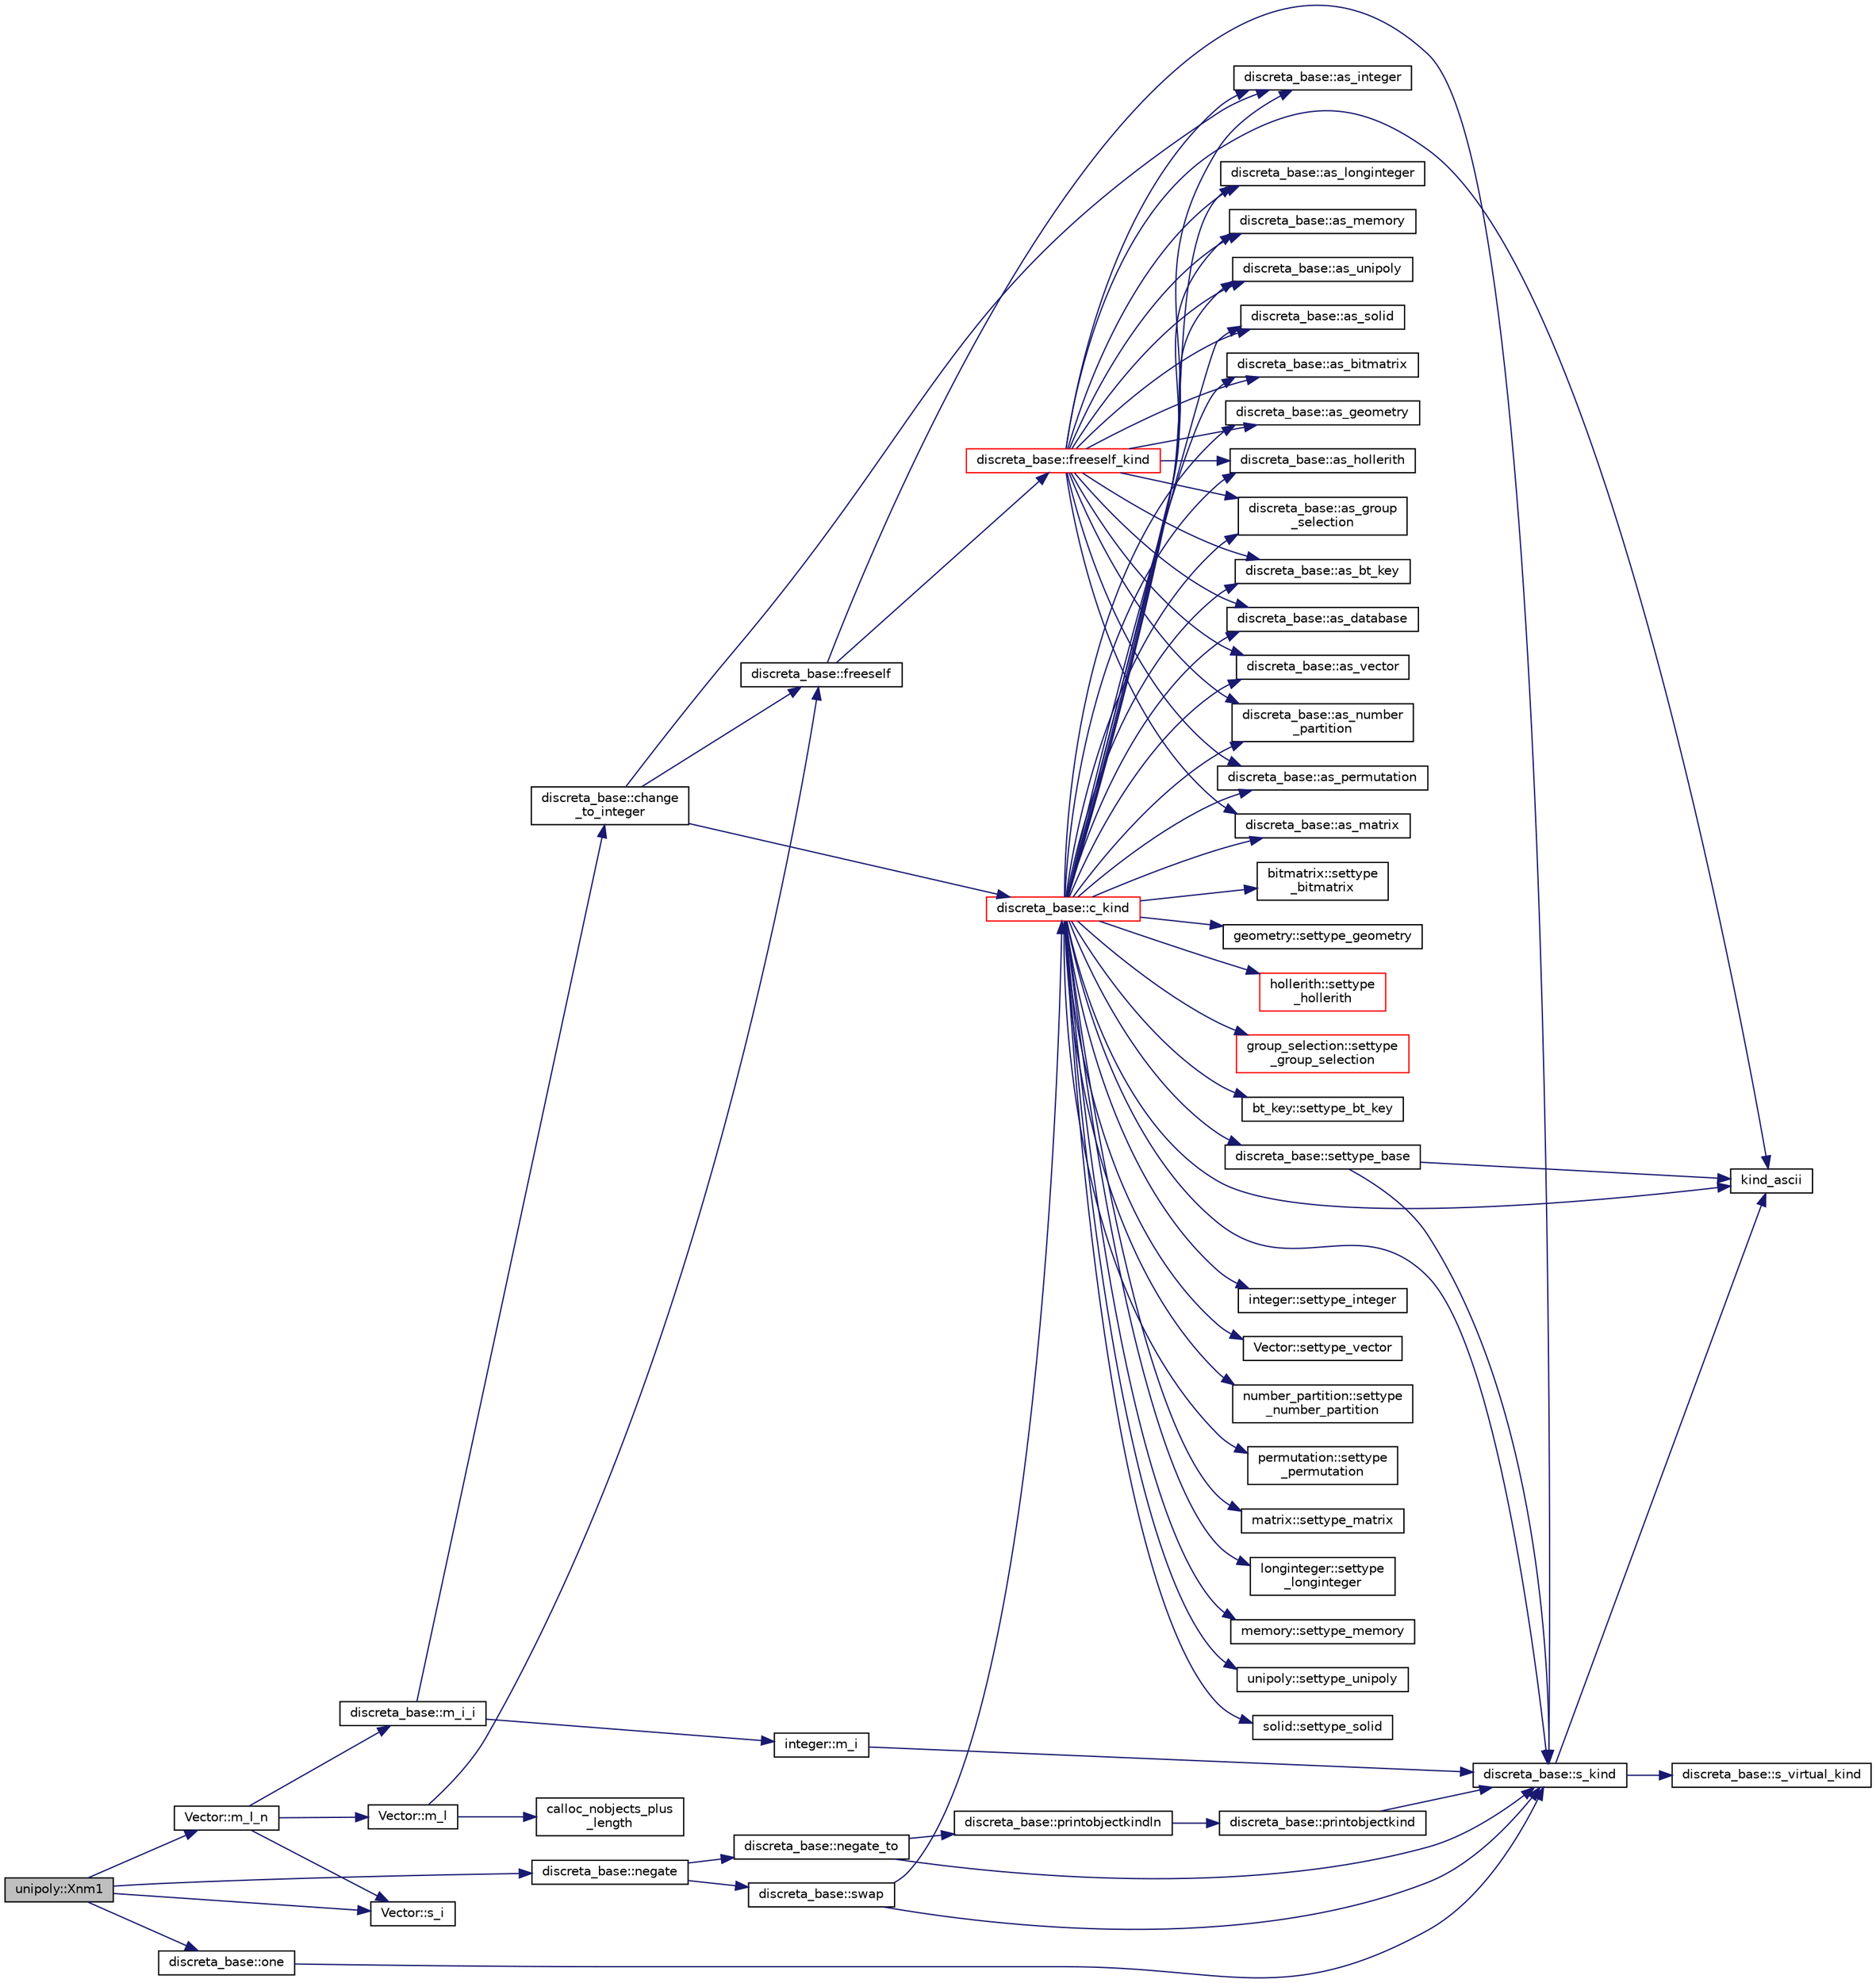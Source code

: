 digraph "unipoly::Xnm1"
{
  edge [fontname="Helvetica",fontsize="10",labelfontname="Helvetica",labelfontsize="10"];
  node [fontname="Helvetica",fontsize="10",shape=record];
  rankdir="LR";
  Node2858 [label="unipoly::Xnm1",height=0.2,width=0.4,color="black", fillcolor="grey75", style="filled", fontcolor="black"];
  Node2858 -> Node2859 [color="midnightblue",fontsize="10",style="solid",fontname="Helvetica"];
  Node2859 [label="Vector::m_l_n",height=0.2,width=0.4,color="black", fillcolor="white", style="filled",URL="$d5/db2/class_vector.html#a5c7c126e6266ecdc832c5ce5bc1cca2f"];
  Node2859 -> Node2860 [color="midnightblue",fontsize="10",style="solid",fontname="Helvetica"];
  Node2860 [label="Vector::m_l",height=0.2,width=0.4,color="black", fillcolor="white", style="filled",URL="$d5/db2/class_vector.html#a00f5520c2a6b4f5282a1a8bcf8ea74eb"];
  Node2860 -> Node2861 [color="midnightblue",fontsize="10",style="solid",fontname="Helvetica"];
  Node2861 [label="discreta_base::freeself",height=0.2,width=0.4,color="black", fillcolor="white", style="filled",URL="$d7/d71/classdiscreta__base.html#a9a3c9501a562293b5667c11b9174d6e5"];
  Node2861 -> Node2862 [color="midnightblue",fontsize="10",style="solid",fontname="Helvetica"];
  Node2862 [label="discreta_base::freeself_kind",height=0.2,width=0.4,color="red", fillcolor="white", style="filled",URL="$d7/d71/classdiscreta__base.html#a63a23ada2165b3838fab719ed458cec8"];
  Node2862 -> Node2870 [color="midnightblue",fontsize="10",style="solid",fontname="Helvetica"];
  Node2870 [label="discreta_base::as_integer",height=0.2,width=0.4,color="black", fillcolor="white", style="filled",URL="$d7/d71/classdiscreta__base.html#a00d7691eaf874fd283d942692fe8dd26"];
  Node2862 -> Node2872 [color="midnightblue",fontsize="10",style="solid",fontname="Helvetica"];
  Node2872 [label="discreta_base::as_vector",height=0.2,width=0.4,color="black", fillcolor="white", style="filled",URL="$d7/d71/classdiscreta__base.html#a7bdd6cae39c380b128ee9e17e42cf020"];
  Node2862 -> Node2875 [color="midnightblue",fontsize="10",style="solid",fontname="Helvetica"];
  Node2875 [label="discreta_base::as_number\l_partition",height=0.2,width=0.4,color="black", fillcolor="white", style="filled",URL="$d7/d71/classdiscreta__base.html#a307aa09de0e925d46697707968ffab00"];
  Node2862 -> Node2877 [color="midnightblue",fontsize="10",style="solid",fontname="Helvetica"];
  Node2877 [label="discreta_base::as_permutation",height=0.2,width=0.4,color="black", fillcolor="white", style="filled",URL="$d7/d71/classdiscreta__base.html#aa4e72f36a82984239b12ae831e131098"];
  Node2862 -> Node2879 [color="midnightblue",fontsize="10",style="solid",fontname="Helvetica"];
  Node2879 [label="discreta_base::as_matrix",height=0.2,width=0.4,color="black", fillcolor="white", style="filled",URL="$d7/d71/classdiscreta__base.html#ae4d7f56d917a4707b838fbffde6467ff"];
  Node2862 -> Node2882 [color="midnightblue",fontsize="10",style="solid",fontname="Helvetica"];
  Node2882 [label="discreta_base::as_longinteger",height=0.2,width=0.4,color="black", fillcolor="white", style="filled",URL="$d7/d71/classdiscreta__base.html#a20a094639eb711b10c8694c51937f7cd"];
  Node2862 -> Node2885 [color="midnightblue",fontsize="10",style="solid",fontname="Helvetica"];
  Node2885 [label="discreta_base::as_memory",height=0.2,width=0.4,color="black", fillcolor="white", style="filled",URL="$d7/d71/classdiscreta__base.html#ad94b2d7dce0cd4fa22db57f6e79c4bd2"];
  Node2862 -> Node2887 [color="midnightblue",fontsize="10",style="solid",fontname="Helvetica"];
  Node2887 [label="discreta_base::as_unipoly",height=0.2,width=0.4,color="black", fillcolor="white", style="filled",URL="$d7/d71/classdiscreta__base.html#ad50d8027f039fe5c2478cddb243adc9d"];
  Node2862 -> Node2889 [color="midnightblue",fontsize="10",style="solid",fontname="Helvetica"];
  Node2889 [label="discreta_base::as_solid",height=0.2,width=0.4,color="black", fillcolor="white", style="filled",URL="$d7/d71/classdiscreta__base.html#a1fc5f2b85ec97ab0a69dd64903c970a5"];
  Node2862 -> Node2891 [color="midnightblue",fontsize="10",style="solid",fontname="Helvetica"];
  Node2891 [label="discreta_base::as_bitmatrix",height=0.2,width=0.4,color="black", fillcolor="white", style="filled",URL="$d7/d71/classdiscreta__base.html#a071ad54ea8ef6c9d1d15f532e5a76df6"];
  Node2862 -> Node2893 [color="midnightblue",fontsize="10",style="solid",fontname="Helvetica"];
  Node2893 [label="discreta_base::as_geometry",height=0.2,width=0.4,color="black", fillcolor="white", style="filled",URL="$d7/d71/classdiscreta__base.html#a38fc7b4cdd830703e9d87354b79bc5c8"];
  Node2862 -> Node2895 [color="midnightblue",fontsize="10",style="solid",fontname="Helvetica"];
  Node2895 [label="discreta_base::as_hollerith",height=0.2,width=0.4,color="black", fillcolor="white", style="filled",URL="$d7/d71/classdiscreta__base.html#a3e66f82711f314710107e2f29e589690"];
  Node2862 -> Node2897 [color="midnightblue",fontsize="10",style="solid",fontname="Helvetica"];
  Node2897 [label="discreta_base::as_group\l_selection",height=0.2,width=0.4,color="black", fillcolor="white", style="filled",URL="$d7/d71/classdiscreta__base.html#aae1bac4883c567718bef9fb610abbdc8"];
  Node2862 -> Node2899 [color="midnightblue",fontsize="10",style="solid",fontname="Helvetica"];
  Node2899 [label="discreta_base::as_bt_key",height=0.2,width=0.4,color="black", fillcolor="white", style="filled",URL="$d7/d71/classdiscreta__base.html#a2734c6e08dca17cf6588bd5064ec1b9f"];
  Node2862 -> Node2901 [color="midnightblue",fontsize="10",style="solid",fontname="Helvetica"];
  Node2901 [label="discreta_base::as_database",height=0.2,width=0.4,color="black", fillcolor="white", style="filled",URL="$d7/d71/classdiscreta__base.html#ab055d39d58210a2b03ba3d33703b09a9"];
  Node2862 -> Node2866 [color="midnightblue",fontsize="10",style="solid",fontname="Helvetica"];
  Node2866 [label="kind_ascii",height=0.2,width=0.4,color="black", fillcolor="white", style="filled",URL="$d9/d60/discreta_8h.html#ad0ce825a9f29bc6cec27e1b64cfe27bf"];
  Node2861 -> Node2864 [color="midnightblue",fontsize="10",style="solid",fontname="Helvetica"];
  Node2864 [label="discreta_base::s_kind",height=0.2,width=0.4,color="black", fillcolor="white", style="filled",URL="$d7/d71/classdiscreta__base.html#a8a830025c74adbbc3362418a7c2ba157"];
  Node2864 -> Node2865 [color="midnightblue",fontsize="10",style="solid",fontname="Helvetica"];
  Node2865 [label="discreta_base::s_virtual_kind",height=0.2,width=0.4,color="black", fillcolor="white", style="filled",URL="$d7/d71/classdiscreta__base.html#a52778a6d6943a468be083d0785d418fb"];
  Node2864 -> Node2866 [color="midnightblue",fontsize="10",style="solid",fontname="Helvetica"];
  Node2860 -> Node2909 [color="midnightblue",fontsize="10",style="solid",fontname="Helvetica"];
  Node2909 [label="calloc_nobjects_plus\l_length",height=0.2,width=0.4,color="black", fillcolor="white", style="filled",URL="$d9/d60/discreta_8h.html#a71599d54c8c17dfa065a363f5cdd0aa4"];
  Node2859 -> Node2910 [color="midnightblue",fontsize="10",style="solid",fontname="Helvetica"];
  Node2910 [label="Vector::s_i",height=0.2,width=0.4,color="black", fillcolor="white", style="filled",URL="$d5/db2/class_vector.html#a1c4fe1752523df8119f70dd550244871"];
  Node2859 -> Node2911 [color="midnightblue",fontsize="10",style="solid",fontname="Helvetica"];
  Node2911 [label="discreta_base::m_i_i",height=0.2,width=0.4,color="black", fillcolor="white", style="filled",URL="$d7/d71/classdiscreta__base.html#aa231464a9d4bc233f66608021c9ad997"];
  Node2911 -> Node2912 [color="midnightblue",fontsize="10",style="solid",fontname="Helvetica"];
  Node2912 [label="discreta_base::change\l_to_integer",height=0.2,width=0.4,color="black", fillcolor="white", style="filled",URL="$d7/d71/classdiscreta__base.html#a58a5a5bd8f8e6f2dd7b4483b66dc7bb9"];
  Node2912 -> Node2861 [color="midnightblue",fontsize="10",style="solid",fontname="Helvetica"];
  Node2912 -> Node2913 [color="midnightblue",fontsize="10",style="solid",fontname="Helvetica"];
  Node2913 [label="discreta_base::c_kind",height=0.2,width=0.4,color="red", fillcolor="white", style="filled",URL="$d7/d71/classdiscreta__base.html#adc2ff61589c2d083688e7a43f333cb62"];
  Node2913 -> Node2914 [color="midnightblue",fontsize="10",style="solid",fontname="Helvetica"];
  Node2914 [label="discreta_base::settype_base",height=0.2,width=0.4,color="black", fillcolor="white", style="filled",URL="$d7/d71/classdiscreta__base.html#a4f42899a89447d1c3993ea07c38f8ad4"];
  Node2914 -> Node2864 [color="midnightblue",fontsize="10",style="solid",fontname="Helvetica"];
  Node2914 -> Node2866 [color="midnightblue",fontsize="10",style="solid",fontname="Helvetica"];
  Node2913 -> Node2870 [color="midnightblue",fontsize="10",style="solid",fontname="Helvetica"];
  Node2913 -> Node2915 [color="midnightblue",fontsize="10",style="solid",fontname="Helvetica"];
  Node2915 [label="integer::settype_integer",height=0.2,width=0.4,color="black", fillcolor="white", style="filled",URL="$d0/de5/classinteger.html#a6265c65ef311229acd513d748faba796"];
  Node2913 -> Node2872 [color="midnightblue",fontsize="10",style="solid",fontname="Helvetica"];
  Node2913 -> Node2916 [color="midnightblue",fontsize="10",style="solid",fontname="Helvetica"];
  Node2916 [label="Vector::settype_vector",height=0.2,width=0.4,color="black", fillcolor="white", style="filled",URL="$d5/db2/class_vector.html#a34e0d00b18c051f23904a8429fa6c8b4"];
  Node2913 -> Node2875 [color="midnightblue",fontsize="10",style="solid",fontname="Helvetica"];
  Node2913 -> Node2917 [color="midnightblue",fontsize="10",style="solid",fontname="Helvetica"];
  Node2917 [label="number_partition::settype\l_number_partition",height=0.2,width=0.4,color="black", fillcolor="white", style="filled",URL="$df/d50/classnumber__partition.html#a3aaec1b557758f643ffc8555bbc358be"];
  Node2913 -> Node2877 [color="midnightblue",fontsize="10",style="solid",fontname="Helvetica"];
  Node2913 -> Node2918 [color="midnightblue",fontsize="10",style="solid",fontname="Helvetica"];
  Node2918 [label="permutation::settype\l_permutation",height=0.2,width=0.4,color="black", fillcolor="white", style="filled",URL="$d0/d08/classpermutation.html#af1eea29f86195cede9562e444664c28c"];
  Node2913 -> Node2879 [color="midnightblue",fontsize="10",style="solid",fontname="Helvetica"];
  Node2913 -> Node2919 [color="midnightblue",fontsize="10",style="solid",fontname="Helvetica"];
  Node2919 [label="matrix::settype_matrix",height=0.2,width=0.4,color="black", fillcolor="white", style="filled",URL="$d1/d8d/classmatrix.html#a1780283a64a789e4084d792683d276bb"];
  Node2913 -> Node2882 [color="midnightblue",fontsize="10",style="solid",fontname="Helvetica"];
  Node2913 -> Node2920 [color="midnightblue",fontsize="10",style="solid",fontname="Helvetica"];
  Node2920 [label="longinteger::settype\l_longinteger",height=0.2,width=0.4,color="black", fillcolor="white", style="filled",URL="$d3/d71/classlonginteger.html#ae5f811ece8df31b9ff114368a18e1dc5"];
  Node2913 -> Node2885 [color="midnightblue",fontsize="10",style="solid",fontname="Helvetica"];
  Node2913 -> Node2921 [color="midnightblue",fontsize="10",style="solid",fontname="Helvetica"];
  Node2921 [label="memory::settype_memory",height=0.2,width=0.4,color="black", fillcolor="white", style="filled",URL="$d8/d99/classmemory.html#a33aae277f9b8fe36b02e9d5da895451b"];
  Node2913 -> Node2887 [color="midnightblue",fontsize="10",style="solid",fontname="Helvetica"];
  Node2913 -> Node2922 [color="midnightblue",fontsize="10",style="solid",fontname="Helvetica"];
  Node2922 [label="unipoly::settype_unipoly",height=0.2,width=0.4,color="black", fillcolor="white", style="filled",URL="$d1/d89/classunipoly.html#a8db854fcc85c5e1150b1f1b1c005c95b"];
  Node2913 -> Node2889 [color="midnightblue",fontsize="10",style="solid",fontname="Helvetica"];
  Node2913 -> Node2923 [color="midnightblue",fontsize="10",style="solid",fontname="Helvetica"];
  Node2923 [label="solid::settype_solid",height=0.2,width=0.4,color="black", fillcolor="white", style="filled",URL="$d8/def/classsolid.html#a775bd4821f75a8aee4ea3d4335ff90e0"];
  Node2913 -> Node2891 [color="midnightblue",fontsize="10",style="solid",fontname="Helvetica"];
  Node2913 -> Node2924 [color="midnightblue",fontsize="10",style="solid",fontname="Helvetica"];
  Node2924 [label="bitmatrix::settype\l_bitmatrix",height=0.2,width=0.4,color="black", fillcolor="white", style="filled",URL="$de/dc8/classbitmatrix.html#acb571d947f9526665ebbdc0ce3e2a973"];
  Node2913 -> Node2893 [color="midnightblue",fontsize="10",style="solid",fontname="Helvetica"];
  Node2913 -> Node2925 [color="midnightblue",fontsize="10",style="solid",fontname="Helvetica"];
  Node2925 [label="geometry::settype_geometry",height=0.2,width=0.4,color="black", fillcolor="white", style="filled",URL="$da/d44/classgeometry.html#ab4a336baba6a3f56f5ffa053a5be5ba7"];
  Node2913 -> Node2895 [color="midnightblue",fontsize="10",style="solid",fontname="Helvetica"];
  Node2913 -> Node2926 [color="midnightblue",fontsize="10",style="solid",fontname="Helvetica"];
  Node2926 [label="hollerith::settype\l_hollerith",height=0.2,width=0.4,color="red", fillcolor="white", style="filled",URL="$d8/d99/classhollerith.html#a23bbd4acfc88a0e90f1245f243f51f76"];
  Node2913 -> Node2897 [color="midnightblue",fontsize="10",style="solid",fontname="Helvetica"];
  Node2913 -> Node2928 [color="midnightblue",fontsize="10",style="solid",fontname="Helvetica"];
  Node2928 [label="group_selection::settype\l_group_selection",height=0.2,width=0.4,color="red", fillcolor="white", style="filled",URL="$d6/db0/classgroup__selection.html#a015ed73b7b8d784bedd4d11ac1fc0ec1"];
  Node2913 -> Node2899 [color="midnightblue",fontsize="10",style="solid",fontname="Helvetica"];
  Node2913 -> Node2930 [color="midnightblue",fontsize="10",style="solid",fontname="Helvetica"];
  Node2930 [label="bt_key::settype_bt_key",height=0.2,width=0.4,color="black", fillcolor="white", style="filled",URL="$d1/de5/classbt__key.html#a352bb10beb7c789d8d29373035824800"];
  Node2913 -> Node2901 [color="midnightblue",fontsize="10",style="solid",fontname="Helvetica"];
  Node2913 -> Node2866 [color="midnightblue",fontsize="10",style="solid",fontname="Helvetica"];
  Node2913 -> Node2864 [color="midnightblue",fontsize="10",style="solid",fontname="Helvetica"];
  Node2912 -> Node2870 [color="midnightblue",fontsize="10",style="solid",fontname="Helvetica"];
  Node2911 -> Node2935 [color="midnightblue",fontsize="10",style="solid",fontname="Helvetica"];
  Node2935 [label="integer::m_i",height=0.2,width=0.4,color="black", fillcolor="white", style="filled",URL="$d0/de5/classinteger.html#a869091f0a0f35f5354c8c4a70250e8a9"];
  Node2935 -> Node2864 [color="midnightblue",fontsize="10",style="solid",fontname="Helvetica"];
  Node2858 -> Node2910 [color="midnightblue",fontsize="10",style="solid",fontname="Helvetica"];
  Node2858 -> Node2936 [color="midnightblue",fontsize="10",style="solid",fontname="Helvetica"];
  Node2936 [label="discreta_base::one",height=0.2,width=0.4,color="black", fillcolor="white", style="filled",URL="$d7/d71/classdiscreta__base.html#a6f5d6422a0040950415db30e39dafd19"];
  Node2936 -> Node2864 [color="midnightblue",fontsize="10",style="solid",fontname="Helvetica"];
  Node2858 -> Node2937 [color="midnightblue",fontsize="10",style="solid",fontname="Helvetica"];
  Node2937 [label="discreta_base::negate",height=0.2,width=0.4,color="black", fillcolor="white", style="filled",URL="$d7/d71/classdiscreta__base.html#aac1be1125008f8a93a3083cd1a43878d"];
  Node2937 -> Node2938 [color="midnightblue",fontsize="10",style="solid",fontname="Helvetica"];
  Node2938 [label="discreta_base::negate_to",height=0.2,width=0.4,color="black", fillcolor="white", style="filled",URL="$d7/d71/classdiscreta__base.html#a65ad2034f2f4518d424b814974018a03"];
  Node2938 -> Node2864 [color="midnightblue",fontsize="10",style="solid",fontname="Helvetica"];
  Node2938 -> Node2867 [color="midnightblue",fontsize="10",style="solid",fontname="Helvetica"];
  Node2867 [label="discreta_base::printobjectkindln",height=0.2,width=0.4,color="black", fillcolor="white", style="filled",URL="$d7/d71/classdiscreta__base.html#a677ccc8f392ebedde05e453f8cf59559"];
  Node2867 -> Node2868 [color="midnightblue",fontsize="10",style="solid",fontname="Helvetica"];
  Node2868 [label="discreta_base::printobjectkind",height=0.2,width=0.4,color="black", fillcolor="white", style="filled",URL="$d7/d71/classdiscreta__base.html#aa75a1314aa706909b029664944904231"];
  Node2868 -> Node2864 [color="midnightblue",fontsize="10",style="solid",fontname="Helvetica"];
  Node2937 -> Node2939 [color="midnightblue",fontsize="10",style="solid",fontname="Helvetica"];
  Node2939 [label="discreta_base::swap",height=0.2,width=0.4,color="black", fillcolor="white", style="filled",URL="$d7/d71/classdiscreta__base.html#a2e8acbb9d3476675dac5b6a583b0293e"];
  Node2939 -> Node2864 [color="midnightblue",fontsize="10",style="solid",fontname="Helvetica"];
  Node2939 -> Node2913 [color="midnightblue",fontsize="10",style="solid",fontname="Helvetica"];
}
